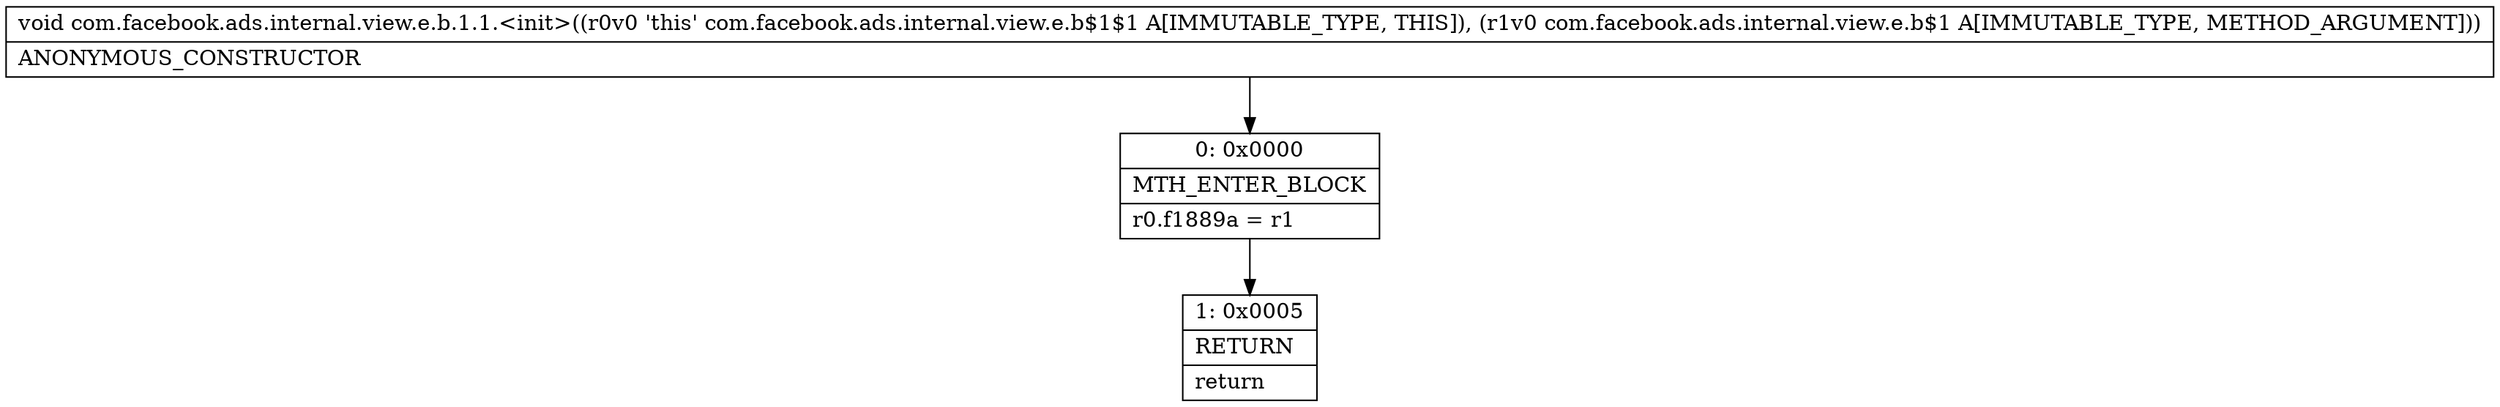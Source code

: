 digraph "CFG forcom.facebook.ads.internal.view.e.b.1.1.\<init\>(Lcom\/facebook\/ads\/internal\/view\/e\/b$1;)V" {
Node_0 [shape=record,label="{0\:\ 0x0000|MTH_ENTER_BLOCK\l|r0.f1889a = r1\l}"];
Node_1 [shape=record,label="{1\:\ 0x0005|RETURN\l|return\l}"];
MethodNode[shape=record,label="{void com.facebook.ads.internal.view.e.b.1.1.\<init\>((r0v0 'this' com.facebook.ads.internal.view.e.b$1$1 A[IMMUTABLE_TYPE, THIS]), (r1v0 com.facebook.ads.internal.view.e.b$1 A[IMMUTABLE_TYPE, METHOD_ARGUMENT]))  | ANONYMOUS_CONSTRUCTOR\l}"];
MethodNode -> Node_0;
Node_0 -> Node_1;
}

